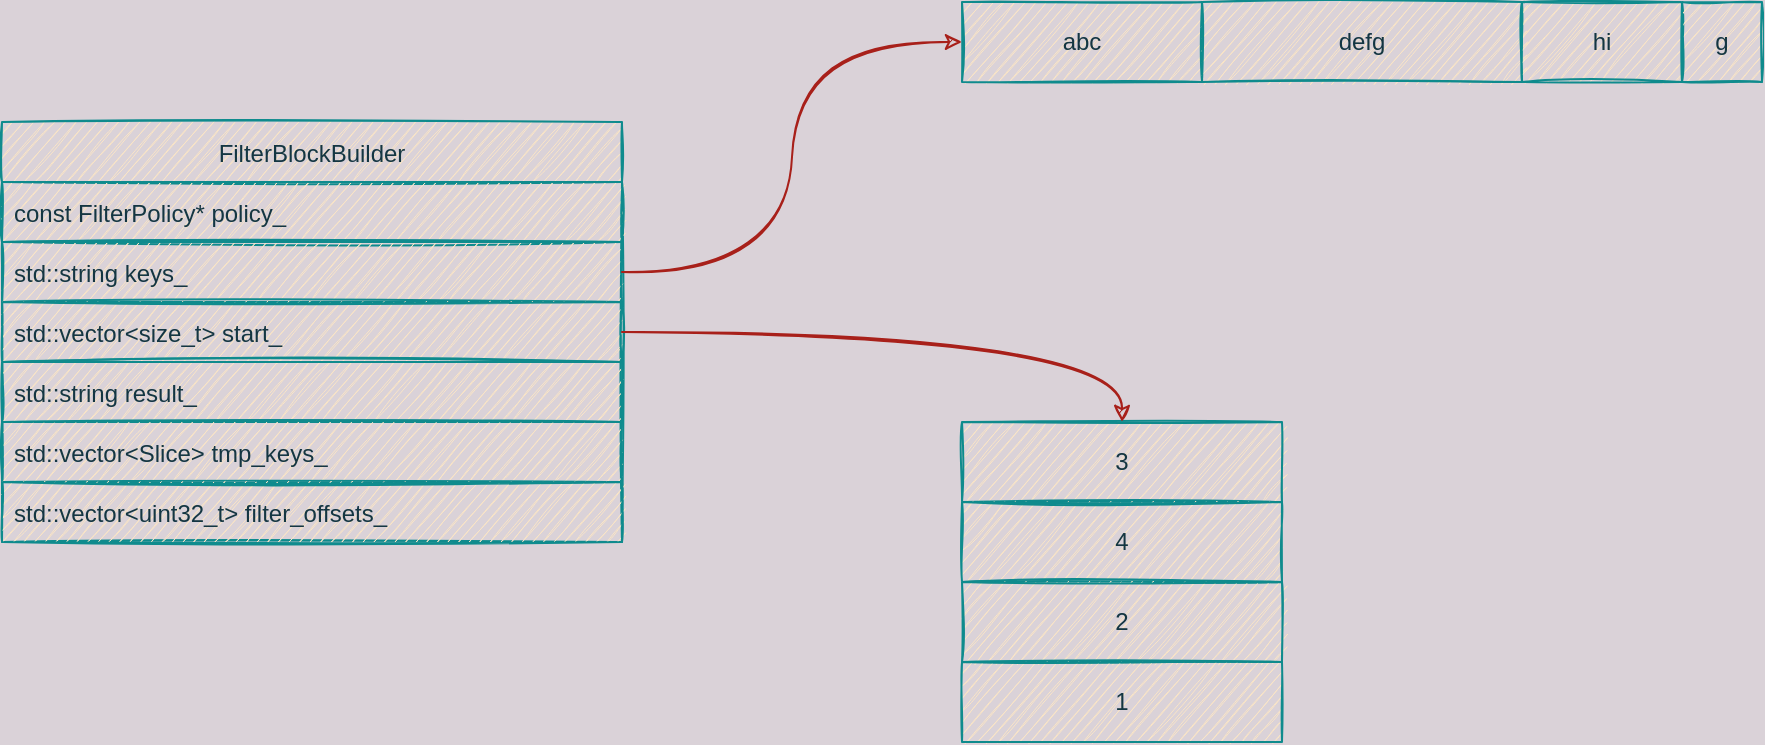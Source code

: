 <mxfile version="15.6.5" type="github">
  <diagram id="9B4lHXjUug-kF66GEb5D" name="Page-1">
    <mxGraphModel dx="2066" dy="1106" grid="1" gridSize="10" guides="1" tooltips="1" connect="1" arrows="1" fold="1" page="1" pageScale="1" pageWidth="827" pageHeight="1169" background="#DAD2D8" math="0" shadow="0">
      <root>
        <mxCell id="0" />
        <mxCell id="1" parent="0" />
        <mxCell id="THCSRFLYkE0kERP_fJf6-2" value="FilterBlockBuilder" style="swimlane;fontStyle=0;childLayout=stackLayout;horizontal=1;startSize=30;horizontalStack=0;resizeParent=1;resizeParentMax=0;resizeLast=0;collapsible=1;marginBottom=0;sketch=1;fillColor=#FAE5C7;strokeColor=#0F8B8D;fontColor=#143642;" vertex="1" parent="1">
          <mxGeometry x="40" y="460" width="310" height="210" as="geometry" />
        </mxCell>
        <mxCell id="THCSRFLYkE0kERP_fJf6-3" value="const FilterPolicy* policy_" style="text;strokeColor=#0F8B8D;fillColor=#FAE5C7;align=left;verticalAlign=middle;spacingLeft=4;spacingRight=4;overflow=hidden;points=[[0,0.5],[1,0.5]];portConstraint=eastwest;rotatable=0;fontColor=#143642;sketch=1;" vertex="1" parent="THCSRFLYkE0kERP_fJf6-2">
          <mxGeometry y="30" width="310" height="30" as="geometry" />
        </mxCell>
        <mxCell id="THCSRFLYkE0kERP_fJf6-4" value="std::string keys_" style="text;strokeColor=#0F8B8D;fillColor=#FAE5C7;align=left;verticalAlign=middle;spacingLeft=4;spacingRight=4;overflow=hidden;points=[[0,0.5],[1,0.5]];portConstraint=eastwest;rotatable=0;fontColor=#143642;sketch=1;" vertex="1" parent="THCSRFLYkE0kERP_fJf6-2">
          <mxGeometry y="60" width="310" height="30" as="geometry" />
        </mxCell>
        <mxCell id="THCSRFLYkE0kERP_fJf6-5" value="std::vector&lt;size_t&gt; start_" style="text;strokeColor=#0F8B8D;fillColor=#FAE5C7;align=left;verticalAlign=middle;spacingLeft=4;spacingRight=4;overflow=hidden;points=[[0,0.5],[1,0.5]];portConstraint=eastwest;rotatable=0;sketch=1;fontColor=#143642;" vertex="1" parent="THCSRFLYkE0kERP_fJf6-2">
          <mxGeometry y="90" width="310" height="30" as="geometry" />
        </mxCell>
        <mxCell id="THCSRFLYkE0kERP_fJf6-6" value="std::string result_" style="text;strokeColor=#0F8B8D;fillColor=#FAE5C7;align=left;verticalAlign=middle;spacingLeft=4;spacingRight=4;overflow=hidden;points=[[0,0.5],[1,0.5]];portConstraint=eastwest;rotatable=0;sketch=1;fontColor=#143642;" vertex="1" parent="THCSRFLYkE0kERP_fJf6-2">
          <mxGeometry y="120" width="310" height="30" as="geometry" />
        </mxCell>
        <mxCell id="THCSRFLYkE0kERP_fJf6-7" value="std::vector&lt;Slice&gt; tmp_keys_" style="text;strokeColor=#0F8B8D;fillColor=#FAE5C7;align=left;verticalAlign=middle;spacingLeft=4;spacingRight=4;overflow=hidden;points=[[0,0.5],[1,0.5]];portConstraint=eastwest;rotatable=0;sketch=1;fontColor=#143642;" vertex="1" parent="THCSRFLYkE0kERP_fJf6-2">
          <mxGeometry y="150" width="310" height="30" as="geometry" />
        </mxCell>
        <mxCell id="THCSRFLYkE0kERP_fJf6-8" value="std::vector&lt;uint32_t&gt; filter_offsets_" style="text;strokeColor=#0F8B8D;fillColor=#FAE5C7;align=left;verticalAlign=middle;spacingLeft=4;spacingRight=4;overflow=hidden;points=[[0,0.5],[1,0.5]];portConstraint=eastwest;rotatable=0;sketch=1;fontColor=#143642;" vertex="1" parent="THCSRFLYkE0kERP_fJf6-2">
          <mxGeometry y="180" width="310" height="30" as="geometry" />
        </mxCell>
        <mxCell id="THCSRFLYkE0kERP_fJf6-9" value="abc" style="rounded=0;whiteSpace=wrap;html=1;strokeColor=#0F8B8D;fillColor=#FAE5C7;fontColor=#143642;sketch=1;" vertex="1" parent="1">
          <mxGeometry x="520" y="400" width="120" height="40" as="geometry" />
        </mxCell>
        <mxCell id="THCSRFLYkE0kERP_fJf6-10" value="defg" style="rounded=0;whiteSpace=wrap;html=1;strokeColor=#0F8B8D;fillColor=#FAE5C7;fontColor=#143642;sketch=1;" vertex="1" parent="1">
          <mxGeometry x="640" y="400" width="160" height="40" as="geometry" />
        </mxCell>
        <mxCell id="THCSRFLYkE0kERP_fJf6-11" value="hi" style="rounded=0;whiteSpace=wrap;html=1;strokeColor=#0F8B8D;fillColor=#FAE5C7;fontColor=#143642;sketch=1;" vertex="1" parent="1">
          <mxGeometry x="800" y="400" width="80" height="40" as="geometry" />
        </mxCell>
        <mxCell id="THCSRFLYkE0kERP_fJf6-12" value="g" style="rounded=0;whiteSpace=wrap;html=1;strokeColor=#0F8B8D;fillColor=#FAE5C7;fontColor=#143642;sketch=1;" vertex="1" parent="1">
          <mxGeometry x="880" y="400" width="40" height="40" as="geometry" />
        </mxCell>
        <mxCell id="THCSRFLYkE0kERP_fJf6-13" value="3" style="rounded=0;whiteSpace=wrap;html=1;strokeColor=#0F8B8D;fillColor=#FAE5C7;fontColor=#143642;sketch=1;" vertex="1" parent="1">
          <mxGeometry x="520" y="610" width="160" height="40" as="geometry" />
        </mxCell>
        <mxCell id="THCSRFLYkE0kERP_fJf6-14" value="4" style="rounded=0;whiteSpace=wrap;html=1;strokeColor=#0F8B8D;fillColor=#FAE5C7;fontColor=#143642;sketch=1;" vertex="1" parent="1">
          <mxGeometry x="520" y="650" width="160" height="40" as="geometry" />
        </mxCell>
        <mxCell id="THCSRFLYkE0kERP_fJf6-15" value="2" style="rounded=0;whiteSpace=wrap;html=1;strokeColor=#0F8B8D;fillColor=#FAE5C7;fontColor=#143642;sketch=1;" vertex="1" parent="1">
          <mxGeometry x="520" y="690" width="160" height="40" as="geometry" />
        </mxCell>
        <mxCell id="THCSRFLYkE0kERP_fJf6-16" value="1" style="rounded=0;whiteSpace=wrap;html=1;strokeColor=#0F8B8D;fillColor=#FAE5C7;fontColor=#143642;sketch=1;" vertex="1" parent="1">
          <mxGeometry x="520" y="730" width="160" height="40" as="geometry" />
        </mxCell>
        <mxCell id="THCSRFLYkE0kERP_fJf6-17" style="edgeStyle=orthogonalEdgeStyle;rounded=0;orthogonalLoop=1;jettySize=auto;html=1;entryX=0;entryY=0.5;entryDx=0;entryDy=0;fontColor=#143642;curved=1;strokeColor=#A8201A;sketch=1;fillColor=#FAE5C7;labelBackgroundColor=#DAD2D8;" edge="1" parent="1" source="THCSRFLYkE0kERP_fJf6-4" target="THCSRFLYkE0kERP_fJf6-9">
          <mxGeometry relative="1" as="geometry" />
        </mxCell>
        <mxCell id="THCSRFLYkE0kERP_fJf6-18" style="edgeStyle=orthogonalEdgeStyle;curved=1;rounded=0;orthogonalLoop=1;jettySize=auto;html=1;fontColor=#143642;strokeColor=#A8201A;entryX=0.5;entryY=0;entryDx=0;entryDy=0;sketch=1;fillColor=#FAE5C7;labelBackgroundColor=#DAD2D8;" edge="1" parent="1" source="THCSRFLYkE0kERP_fJf6-5" target="THCSRFLYkE0kERP_fJf6-13">
          <mxGeometry relative="1" as="geometry">
            <mxPoint x="510" y="550" as="targetPoint" />
          </mxGeometry>
        </mxCell>
      </root>
    </mxGraphModel>
  </diagram>
</mxfile>
